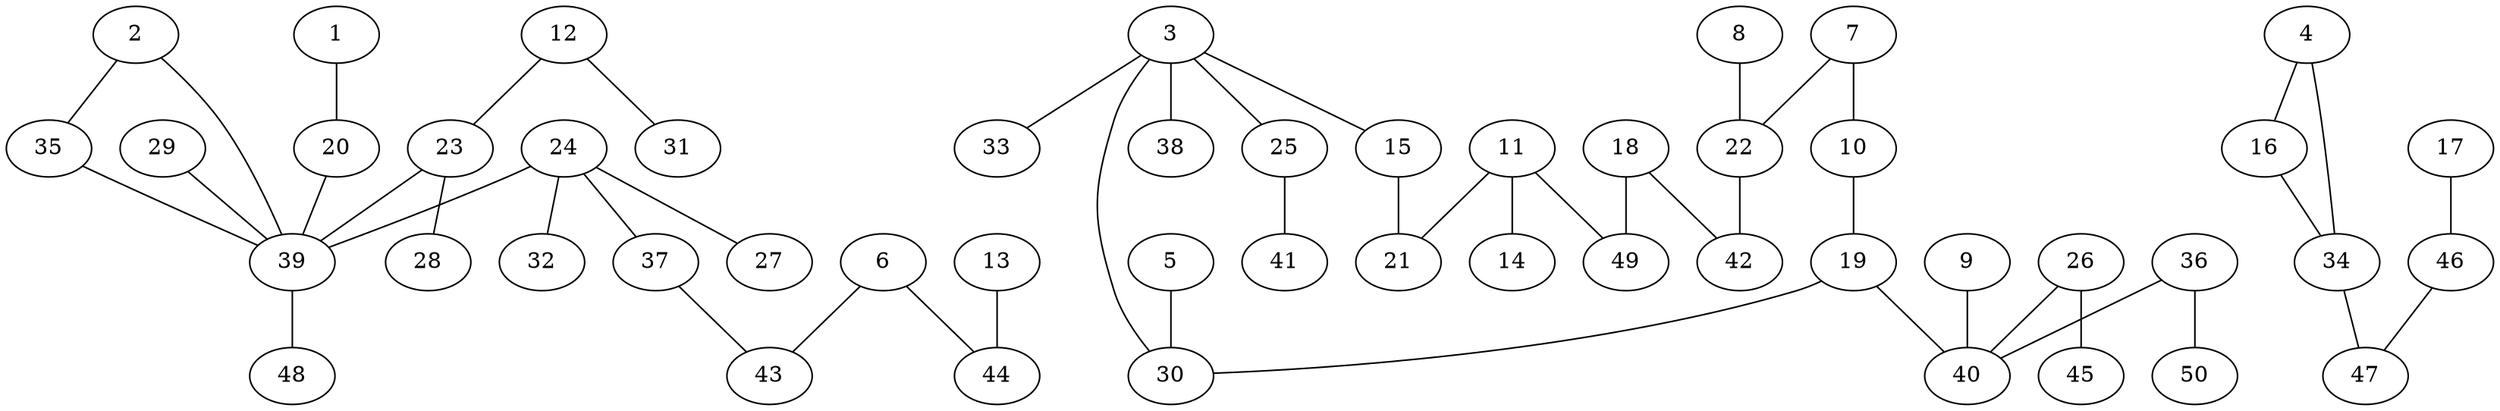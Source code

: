 digraph gr1 { 
	edge [dir=none];
	1 -> 20;
	2 -> 39;
	2 -> 35;
	3 -> 15;
	3 -> 25;
	3 -> 30;
	3 -> 33;
	3 -> 38;
	4 -> 16;
	4 -> 34;
	5 -> 30;
	6 -> 43;
	6 -> 44;
	7 -> 10;
	7 -> 22;
	8 -> 22;
	9 -> 40;
	10 -> 19;
	11 -> 49;
	11 -> 14;
	11 -> 21;
	12 -> 23;
	12 -> 31;
	13 -> 44;
	15 -> 21;
	16 -> 34;
	17 -> 46;
	18 -> 42;
	18 -> 49;
	19 -> 30;
	19 -> 40;
	20 -> 39;
	22 -> 42;
	23 -> 39;
	23 -> 28;
	24 -> 39;
	24 -> 27;
	24 -> 32;
	24 -> 37;
	25 -> 41;
	26 -> 40;
	26 -> 45;
	29 -> 39;
	34 -> 47;
	35 -> 39;
	36 -> 40;
	36 -> 50;
	37 -> 43;
	39 -> 48;
	46 -> 47;
}